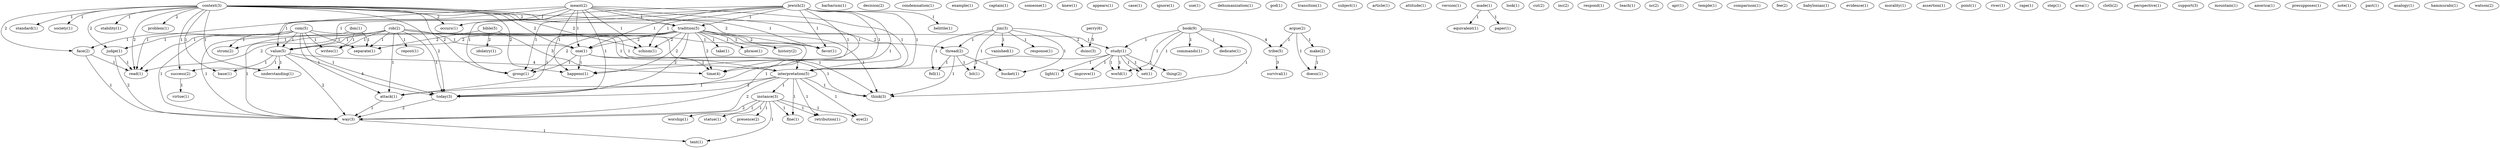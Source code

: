 digraph G {
  com [ label="com(5)" ];
  face [ label="face(2)" ];
  judge [ label="judge(1)" ];
  value [ label="value(5)" ];
  interpretation [ label="interpretation(5)" ];
  strom [ label="strom(2)" ];
  today [ label="today(3)" ];
  attack [ label="attack(1)" ];
  way [ label="way(3)" ];
  writes [ label="writes(1)" ];
  separate [ label="separate(1)" ];
  barbarism [ label="barbarism(1)" ];
  context [ label="context(3)" ];
  problem [ label="problem(1)" ];
  standard [ label="standard(1)" ];
  occurs [ label="occurs(1)" ];
  tradition [ label="tradition(5)" ];
  society [ label="society(1)" ];
  read [ label="read(1)" ];
  stability [ label="stability(1)" ];
  favor [ label="favor(1)" ];
  schism [ label="schism(1)" ];
  success [ label="success(2)" ];
  one [ label="one(1)" ];
  group [ label="group(1)" ];
  happens [ label="happens(1)" ];
  base [ label="base(1)" ];
  understanding [ label="understanding(1)" ];
  decision [ label="decision(2)" ];
  condemnation [ label="condemnation(1)" ];
  example [ label="example(1)" ];
  captain [ label="captain(1)" ];
  someone [ label="someone(1)" ];
  study [ label="study(1)" ];
  thing [ label="thing(2)" ];
  light [ label="light(1)" ];
  improve [ label="improve(1)" ];
  world [ label="world(1)" ];
  set [ label="set(1)" ];
  knew [ label="knew(1)" ];
  appears [ label="appears(1)" ];
  case [ label="case(1)" ];
  jim [ label="jim(3)" ];
  vanished [ label="vanished(1)" ];
  response [ label="response(1)" ];
  thread [ label="thread(2)" ];
  bit [ label="bit(1)" ];
  fell [ label="fell(1)" ];
  bucket [ label="bucket(1)" ];
  dsinc [ label="dsinc(3)" ];
  ignore [ label="ignore(1)" ];
  use [ label="use(1)" ];
  meant [ label="meant(2)" ];
  time [ label="time(4)" ];
  jewish [ label="jewish(2)" ];
  belittle [ label="belittle(1)" ];
  dehumanization [ label="dehumanization(1)" ];
  god [ label="god(1)" ];
  take [ label="take(1)" ];
  phrase [ label="phrase(1)" ];
  history [ label="history(2)" ];
  study [ label="study(1)" ];
  think [ label="think(3)" ];
  transition [ label="transition(1)" ];
  subject [ label="subject(1)" ];
  article [ label="article(1)" ];
  attitude [ label="attitude(1)" ];
  version [ label="version(1)" ];
  made [ label="made(1)" ];
  equivalent [ label="equivalent(1)" ];
  paper [ label="paper(1)" ];
  look [ label="look(1)" ];
  cut [ label="cut(2)" ];
  rob [ label="rob(2)" ];
  repost [ label="repost(1)" ];
  inc [ label="inc(2)" ];
  respond [ label="respond(1)" ];
  teach [ label="teach(1)" ];
  nc [ label="nc(2)" ];
  apr [ label="apr(1)" ];
  temple [ label="temple(1)" ];
  comparison [ label="comparison(1)" ];
  fee [ label="fee(2)" ];
  babylonian [ label="babylonian(1)" ];
  evidence [ label="evidence(1)" ];
  morality [ label="morality(1)" ];
  assertion [ label="assertion(1)" ];
  point [ label="point(1)" ];
  river [ label="river(1)" ];
  book [ label="book(9)" ];
  tribe [ label="tribe(5)" ];
  commands [ label="commands(1)" ];
  dedicate [ label="dedicate(1)" ];
  instance [ label="instance(3)" ];
  fine [ label="fine(1)" ];
  retribution [ label="retribution(1)" ];
  eye [ label="eye(2)" ];
  worship [ label="worship(1)" ];
  statue [ label="statue(1)" ];
  presence [ label="presence(2)" ];
  tent [ label="tent(1)" ];
  rape [ label="rape(1)" ];
  argue [ label="argue(2)" ];
  make [ label="make(2)" ];
  doesn [ label="doesn(1)" ];
  step [ label="step(1)" ];
  area [ label="area(1)" ];
  cloth [ label="cloth(2)" ];
  virtue [ label="virtue(1)" ];
  survival [ label="survival(1)" ];
  perspective [ label="perspective(1)" ];
  support [ label="support(3)" ];
  mountain [ label="mountain(1)" ];
  ibm [ label="ibm(1)" ];
  america [ label="america(1)" ];
  presupposes [ label="presupposes(1)" ];
  note [ label="note(1)" ];
  past [ label="past(1)" ];
  analogy [ label="analogy(1)" ];
  bible [ label="bible(5)" ];
  idolatry [ label="idolatry(1)" ];
  perry [ label="perry(6)" ];
  hammurabi [ label="hammurabi(1)" ];
  watson [ label="watson(2)" ];
  com -> face [ label="1" ];
  com -> judge [ label="1" ];
  com -> value [ label="1" ];
  com -> interpretation [ label="1" ];
  com -> strom [ label="1" ];
  com -> today [ label="1" ];
  com -> attack [ label="1" ];
  com -> way [ label="1" ];
  com -> writes [ label="1" ];
  com -> separate [ label="1" ];
  context -> face [ label="2" ];
  context -> problem [ label="2" ];
  context -> standard [ label="1" ];
  context -> judge [ label="2" ];
  context -> occurs [ label="2" ];
  context -> tradition [ label="2" ];
  context -> society [ label="1" ];
  context -> read [ label="2" ];
  context -> stability [ label="1" ];
  context -> favor [ label="2" ];
  context -> schism [ label="2" ];
  context -> interpretation [ label="2" ];
  context -> success [ label="1" ];
  context -> today [ label="2" ];
  context -> one [ label="2" ];
  context -> group [ label="2" ];
  context -> happens [ label="2" ];
  context -> base [ label="1" ];
  context -> understanding [ label="1" ];
  face -> read [ label="1" ];
  face -> way [ label="1" ];
  judge -> read [ label="1" ];
  judge -> way [ label="2" ];
  study -> thing [ label="1" ];
  study -> light [ label="1" ];
  study -> improve [ label="1" ];
  study -> interpretation [ label="1" ];
  study -> world [ label="1" ];
  study -> set [ label="1" ];
  jim -> vanished [ label="1" ];
  jim -> response [ label="1" ];
  jim -> thread [ label="1" ];
  jim -> bit [ label="1" ];
  jim -> fell [ label="1" ];
  jim -> bucket [ label="1" ];
  jim -> dsinc [ label="2" ];
  meant -> occurs [ label="1" ];
  meant -> tradition [ label="1" ];
  meant -> read [ label="1" ];
  meant -> value [ label="1" ];
  meant -> favor [ label="1" ];
  meant -> schism [ label="1" ];
  meant -> interpretation [ label="1" ];
  meant -> today [ label="1" ];
  meant -> one [ label="1" ];
  meant -> group [ label="1" ];
  meant -> happens [ label="1" ];
  meant -> time [ label="1" ];
  jewish -> tradition [ label="1" ];
  jewish -> belittle [ label="1" ];
  jewish -> read [ label="1" ];
  jewish -> value [ label="1" ];
  jewish -> favor [ label="1" ];
  jewish -> schism [ label="1" ];
  jewish -> interpretation [ label="1" ];
  jewish -> today [ label="1" ];
  jewish -> one [ label="1" ];
  jewish -> group [ label="1" ];
  jewish -> happens [ label="1" ];
  jewish -> time [ label="1" ];
  tradition -> take [ label="1" ];
  tradition -> read [ label="2" ];
  tradition -> value [ label="2" ];
  tradition -> favor [ label="2" ];
  tradition -> phrase [ label="1" ];
  tradition -> history [ label="1" ];
  tradition -> schism [ label="2" ];
  tradition -> study [ label="1" ];
  tradition -> today [ label="2" ];
  tradition -> attack [ label="1" ];
  tradition -> one [ label="2" ];
  tradition -> group [ label="2" ];
  tradition -> way [ label="1" ];
  tradition -> happens [ label="2" ];
  tradition -> time [ label="2" ];
  tradition -> think [ label="1" ];
  made -> equivalent [ label="1" ];
  made -> paper [ label="1" ];
  rob -> value [ label="1" ];
  rob -> thread [ label="1" ];
  rob -> interpretation [ label="1" ];
  rob -> strom [ label="1" ];
  rob -> today [ label="1" ];
  rob -> attack [ label="1" ];
  rob -> one [ label="1" ];
  rob -> way [ label="1" ];
  rob -> writes [ label="1" ];
  rob -> separate [ label="1" ];
  rob -> think [ label="1" ];
  rob -> repost [ label="1" ];
  value -> interpretation [ label="4" ];
  value -> success [ label="1" ];
  value -> today [ label="4" ];
  value -> way [ label="2" ];
  value -> base [ label="1" ];
  value -> understanding [ label="1" ];
  thread -> bit [ label="1" ];
  thread -> fell [ label="1" ];
  thread -> bucket [ label="1" ];
  thread -> think [ label="1" ];
  book -> study [ label="1" ];
  book -> tribe [ label="4" ];
  book -> commands [ label="1" ];
  book -> dedicate [ label="1" ];
  book -> world [ label="1" ];
  book -> set [ label="1" ];
  book -> think [ label="1" ];
  interpretation -> instance [ label="1" ];
  interpretation -> fine [ label="1" ];
  interpretation -> retribution [ label="1" ];
  interpretation -> today [ label="2" ];
  interpretation -> attack [ label="1" ];
  interpretation -> way [ label="2" ];
  interpretation -> eye [ label="1" ];
  interpretation -> think [ label="1" ];
  instance -> fine [ label="1" ];
  instance -> worship [ label="1" ];
  instance -> retribution [ label="1" ];
  instance -> statue [ label="1" ];
  instance -> presence [ label="1" ];
  instance -> way [ label="2" ];
  instance -> eye [ label="1" ];
  instance -> tent [ label="1" ];
  argue -> make [ label="1" ];
  argue -> tribe [ label="1" ];
  argue -> doesn [ label="1" ];
  study -> world [ label="1" ];
  study -> set [ label="1" ];
  success -> virtue [ label="1" ];
  make -> doesn [ label="1" ];
  tribe -> survival [ label="3" ];
  today -> way [ label="2" ];
  attack -> way [ label="1" ];
  one -> group [ label="1" ];
  one -> happens [ label="1" ];
  one -> time [ label="1" ];
  one -> think [ label="1" ];
  ibm -> way [ label="1" ];
  ibm -> writes [ label="1" ];
  ibm -> separate [ label="1" ];
  way -> tent [ label="1" ];
  bible -> time [ label="3" ];
  bible -> separate [ label="2" ];
  bible -> idolatry [ label="2" ];
  perry -> dsinc [ label="5" ];
}
